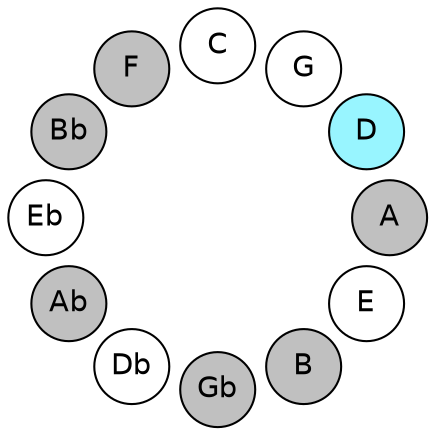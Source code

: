 
graph {

layout = circo;
mindist = .1

node [shape = circle, fontname = Helvetica, margin = 0, style = filled]
edge [style=invis]

subgraph 1 {
	E -- B -- Gb -- Db -- Ab -- Eb -- Bb -- F -- C -- G -- D -- A -- E
}

E [fillcolor = white];
B [fillcolor = gray];
Gb [fillcolor = gray];
Db [fillcolor = white];
Ab [fillcolor = gray];
Eb [fillcolor = white];
Bb [fillcolor = gray];
F [fillcolor = gray];
C [fillcolor = white];
G [fillcolor = white];
D [fillcolor = cadetblue1];
A [fillcolor = gray];
}
